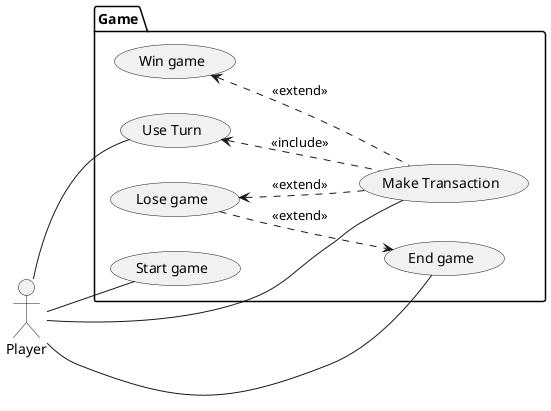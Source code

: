 @startuml UseCaseDiagram

left to right direction

actor Player

package Game {
    usecase "End game" as UC2
    usecase "Use Turn" as UC6 
    usecase "Start game" as UC3
    usecase "Lose game" as UC4
    usecase "Win game" as UC5
    usecase "Make Transaction" as UC1
}

Player -- UC6
Player -- UC3
Player -- UC2
Player -- UC1
UC4 -[dashed]-> UC2: <<extend>>
UC6 <-[dashed]- UC1: <<include>>
UC4 <-[dashed]- UC1: <<extend>>
UC5 <-[dashed]- UC1: <<extend>>
@enduml